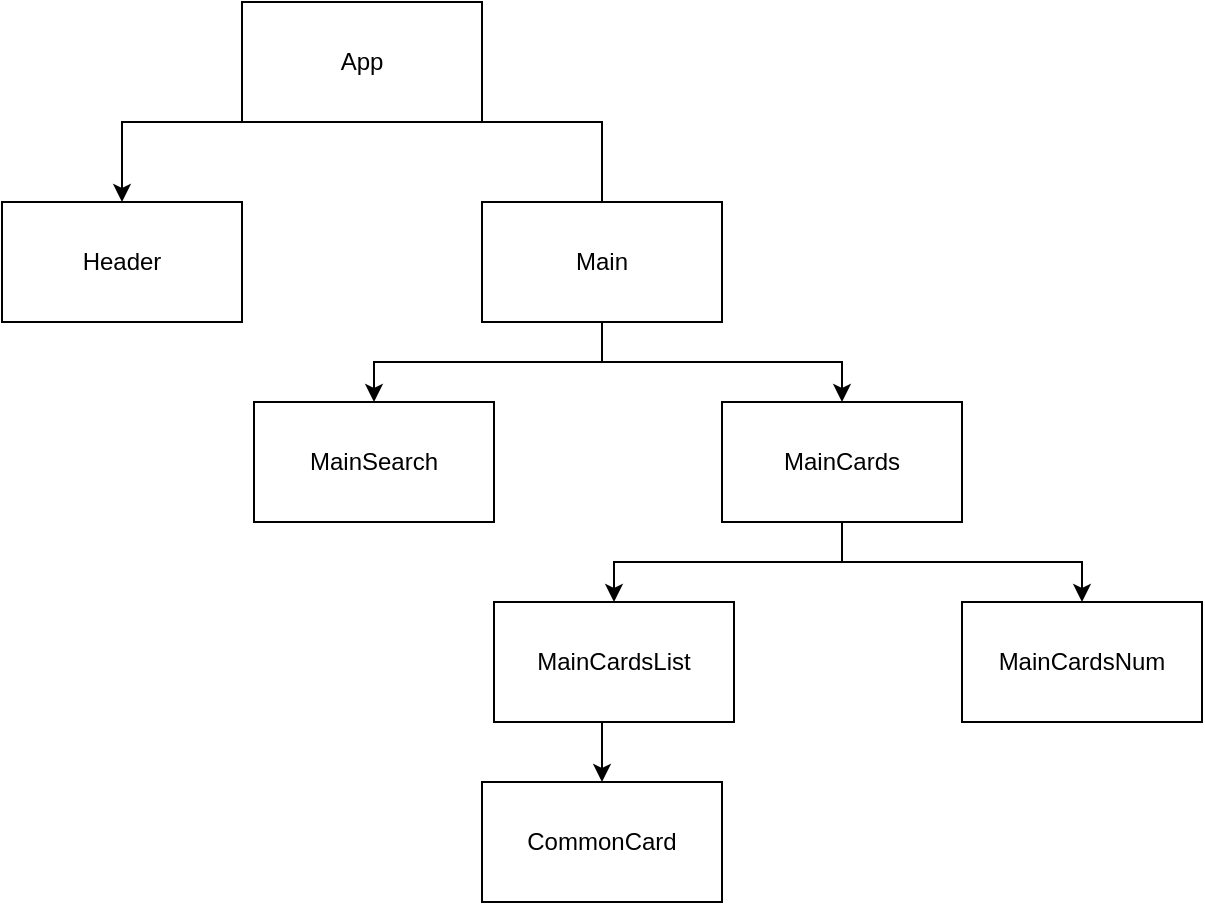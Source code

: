 <mxfile>
    <diagram name="Pagina-1" id="tuVrGOUZctKjle70NeRJ">
        <mxGraphModel dx="816" dy="464" grid="1" gridSize="10" guides="1" tooltips="1" connect="1" arrows="1" fold="1" page="1" pageScale="1" pageWidth="827" pageHeight="1169" math="0" shadow="0">
            <root>
                <mxCell id="0"/>
                <mxCell id="1" parent="0"/>
                <mxCell id="wMePFqLauwYwQJXEUMRH-9" style="edgeStyle=orthogonalEdgeStyle;rounded=0;orthogonalLoop=1;jettySize=auto;html=1;exitX=0.5;exitY=0;exitDx=0;exitDy=0;entryX=0.5;entryY=0;entryDx=0;entryDy=0;" parent="1" source="wMePFqLauwYwQJXEUMRH-3" target="wMePFqLauwYwQJXEUMRH-2" edge="1">
                    <mxGeometry relative="1" as="geometry">
                        <Array as="points">
                            <mxPoint x="534" y="110"/>
                            <mxPoint x="294" y="110"/>
                        </Array>
                    </mxGeometry>
                </mxCell>
                <mxCell id="wMePFqLauwYwQJXEUMRH-1" value="App" style="rounded=0;whiteSpace=wrap;html=1;" parent="1" vertex="1">
                    <mxGeometry x="354" y="50" width="120" height="60" as="geometry"/>
                </mxCell>
                <mxCell id="wMePFqLauwYwQJXEUMRH-2" value="Header" style="rounded=0;whiteSpace=wrap;html=1;" parent="1" vertex="1">
                    <mxGeometry x="234" y="150" width="120" height="60" as="geometry"/>
                </mxCell>
                <mxCell id="wMePFqLauwYwQJXEUMRH-12" style="edgeStyle=orthogonalEdgeStyle;rounded=0;orthogonalLoop=1;jettySize=auto;html=1;exitX=0.5;exitY=1;exitDx=0;exitDy=0;entryX=0.5;entryY=0;entryDx=0;entryDy=0;" parent="1" source="wMePFqLauwYwQJXEUMRH-3" target="wMePFqLauwYwQJXEUMRH-5" edge="1">
                    <mxGeometry relative="1" as="geometry"/>
                </mxCell>
                <mxCell id="wMePFqLauwYwQJXEUMRH-13" style="edgeStyle=orthogonalEdgeStyle;rounded=0;orthogonalLoop=1;jettySize=auto;html=1;exitX=0.5;exitY=1;exitDx=0;exitDy=0;entryX=0.5;entryY=0;entryDx=0;entryDy=0;" parent="1" source="wMePFqLauwYwQJXEUMRH-3" target="wMePFqLauwYwQJXEUMRH-4" edge="1">
                    <mxGeometry relative="1" as="geometry"/>
                </mxCell>
                <mxCell id="wMePFqLauwYwQJXEUMRH-3" value="Main" style="rounded=0;whiteSpace=wrap;html=1;" parent="1" vertex="1">
                    <mxGeometry x="474" y="150" width="120" height="60" as="geometry"/>
                </mxCell>
                <mxCell id="wMePFqLauwYwQJXEUMRH-14" style="edgeStyle=orthogonalEdgeStyle;rounded=0;orthogonalLoop=1;jettySize=auto;html=1;exitX=0.5;exitY=1;exitDx=0;exitDy=0;entryX=0.5;entryY=0;entryDx=0;entryDy=0;" parent="1" source="wMePFqLauwYwQJXEUMRH-4" target="wMePFqLauwYwQJXEUMRH-6" edge="1">
                    <mxGeometry relative="1" as="geometry"/>
                </mxCell>
                <mxCell id="wMePFqLauwYwQJXEUMRH-15" style="edgeStyle=orthogonalEdgeStyle;rounded=0;orthogonalLoop=1;jettySize=auto;html=1;exitX=0.5;exitY=1;exitDx=0;exitDy=0;entryX=0.5;entryY=0;entryDx=0;entryDy=0;" parent="1" source="wMePFqLauwYwQJXEUMRH-4" target="wMePFqLauwYwQJXEUMRH-7" edge="1">
                    <mxGeometry relative="1" as="geometry"/>
                </mxCell>
                <mxCell id="wMePFqLauwYwQJXEUMRH-4" value="MainCards" style="rounded=0;whiteSpace=wrap;html=1;" parent="1" vertex="1">
                    <mxGeometry x="594" y="250" width="120" height="60" as="geometry"/>
                </mxCell>
                <mxCell id="wMePFqLauwYwQJXEUMRH-5" value="MainSearch" style="rounded=0;whiteSpace=wrap;html=1;" parent="1" vertex="1">
                    <mxGeometry x="360" y="250" width="120" height="60" as="geometry"/>
                </mxCell>
                <mxCell id="wMePFqLauwYwQJXEUMRH-16" style="edgeStyle=orthogonalEdgeStyle;rounded=0;orthogonalLoop=1;jettySize=auto;html=1;exitX=0.5;exitY=1;exitDx=0;exitDy=0;entryX=0.5;entryY=0;entryDx=0;entryDy=0;" parent="1" source="wMePFqLauwYwQJXEUMRH-6" target="wMePFqLauwYwQJXEUMRH-8" edge="1">
                    <mxGeometry relative="1" as="geometry"/>
                </mxCell>
                <mxCell id="wMePFqLauwYwQJXEUMRH-6" value="MainCardsList" style="rounded=0;whiteSpace=wrap;html=1;" parent="1" vertex="1">
                    <mxGeometry x="480" y="350" width="120" height="60" as="geometry"/>
                </mxCell>
                <mxCell id="wMePFqLauwYwQJXEUMRH-7" value="MainCardsNum" style="rounded=0;whiteSpace=wrap;html=1;" parent="1" vertex="1">
                    <mxGeometry x="714" y="350" width="120" height="60" as="geometry"/>
                </mxCell>
                <mxCell id="wMePFqLauwYwQJXEUMRH-8" value="CommonCard" style="rounded=0;whiteSpace=wrap;html=1;" parent="1" vertex="1">
                    <mxGeometry x="474" y="440" width="120" height="60" as="geometry"/>
                </mxCell>
            </root>
        </mxGraphModel>
    </diagram>
</mxfile>